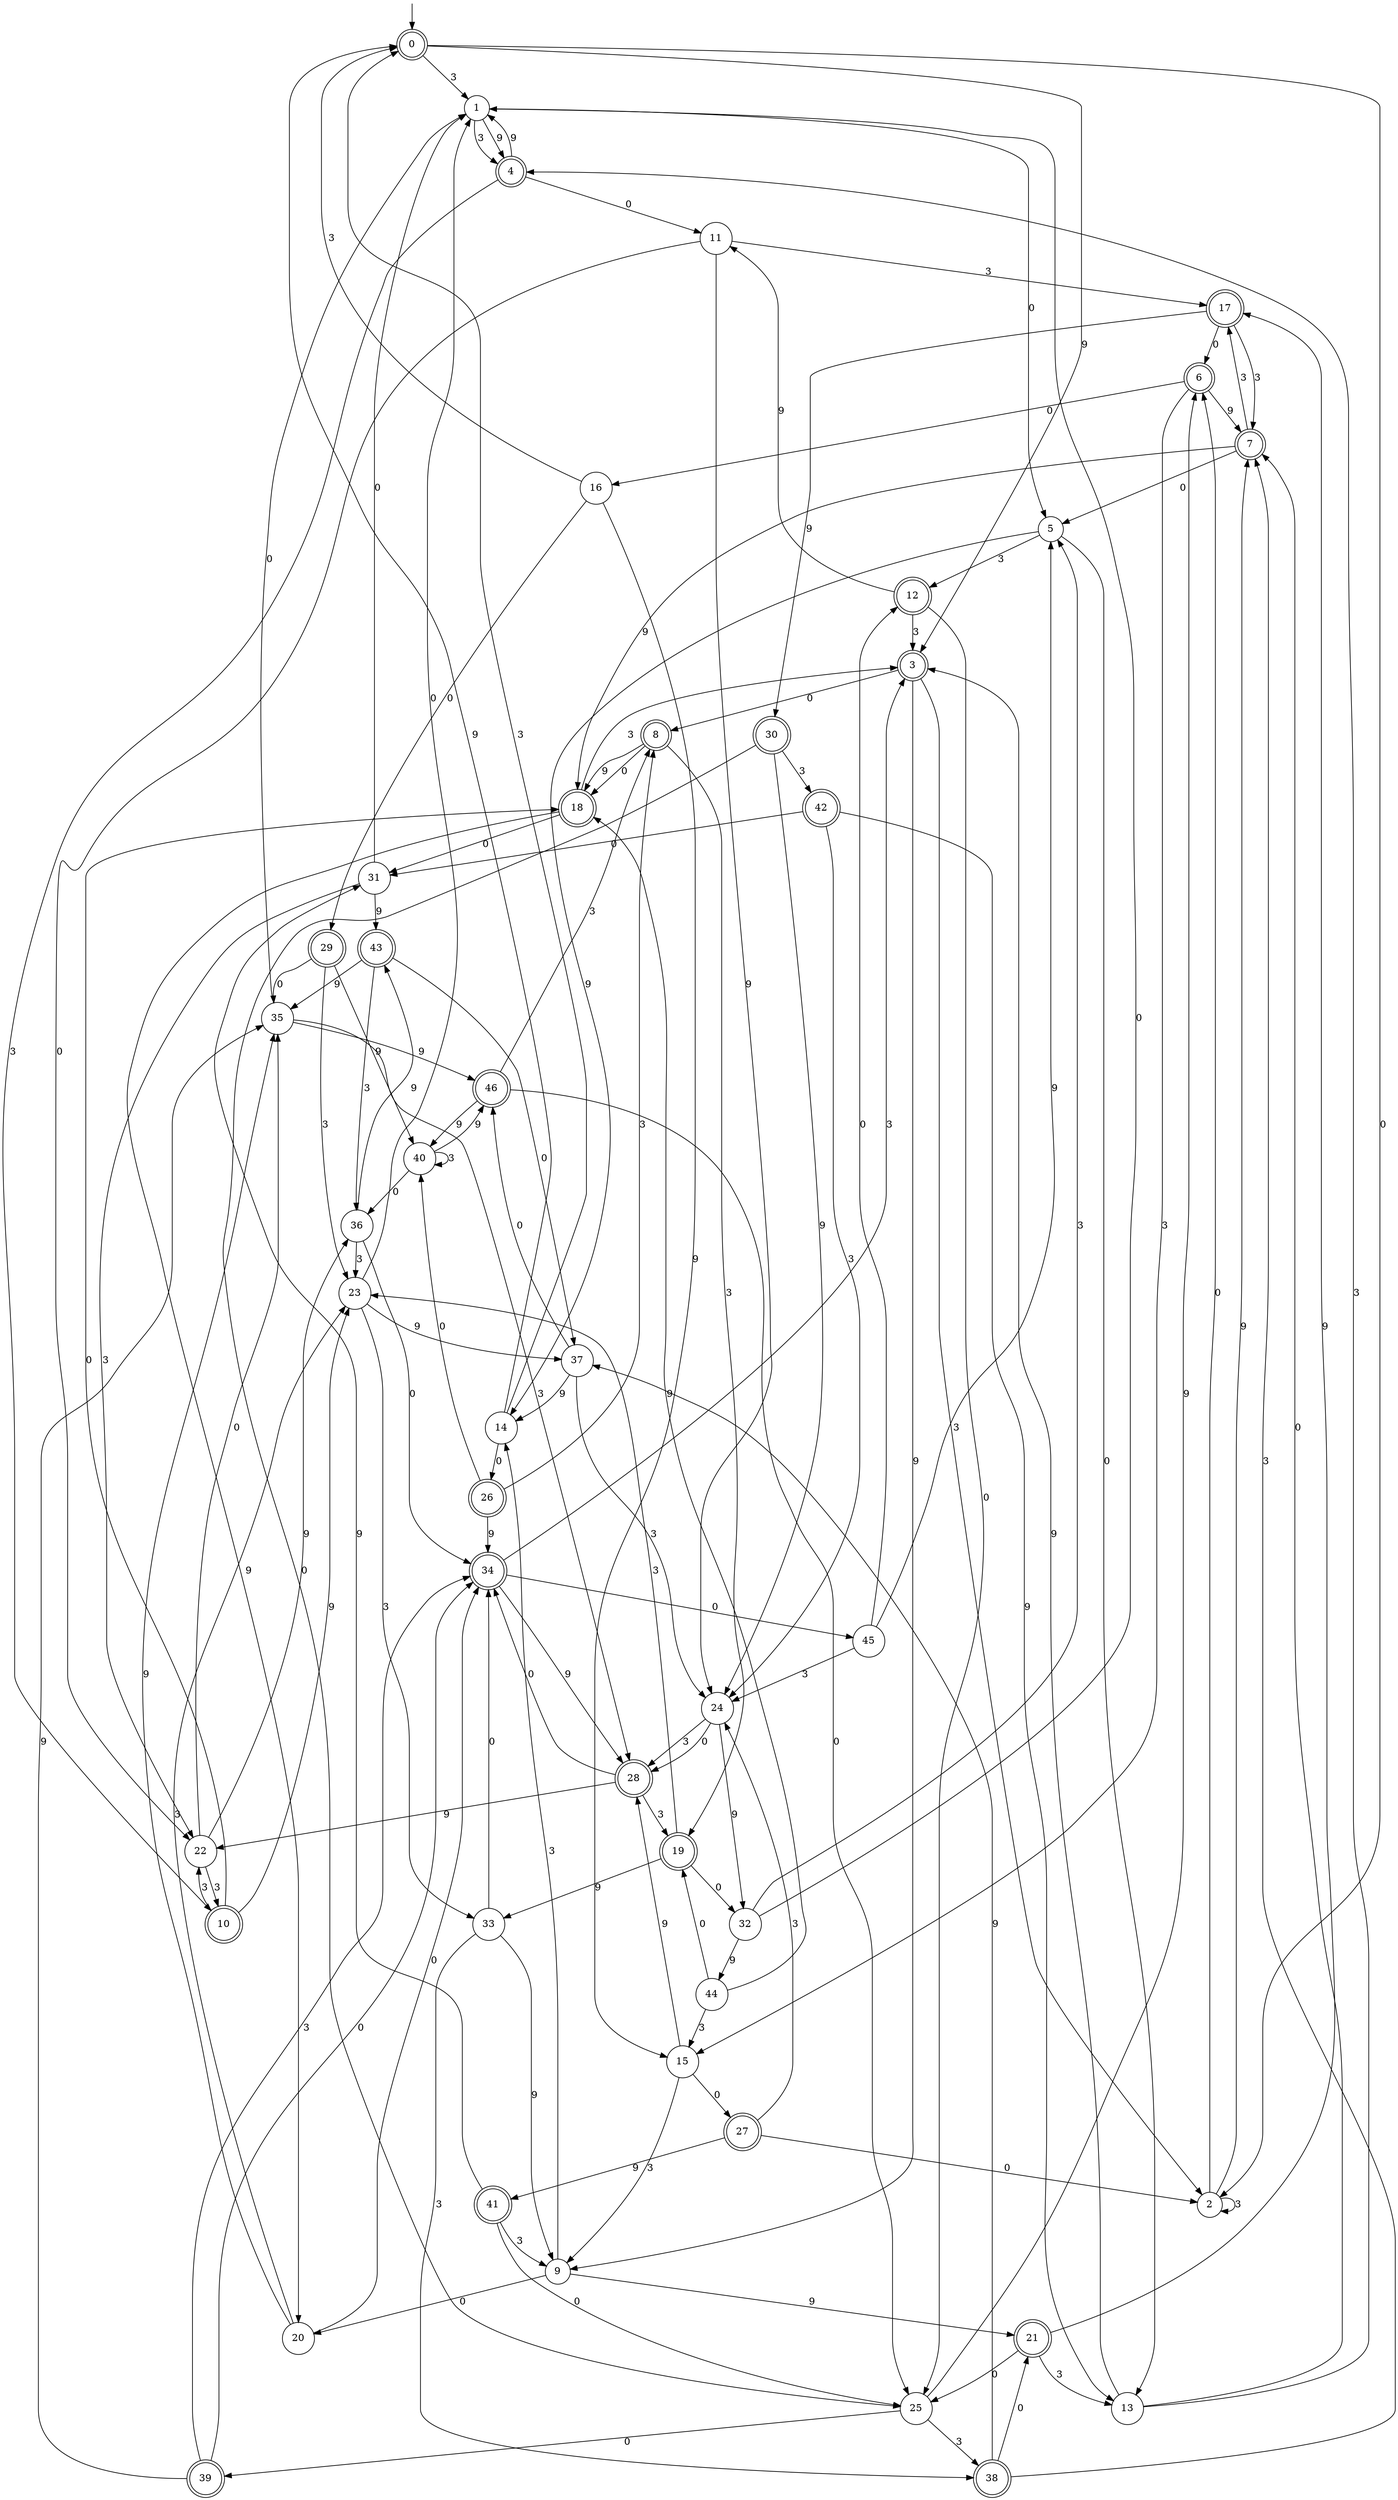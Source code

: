 digraph g {

	s0 [shape="doublecircle" label="0"];
	s1 [shape="circle" label="1"];
	s2 [shape="circle" label="2"];
	s3 [shape="doublecircle" label="3"];
	s4 [shape="doublecircle" label="4"];
	s5 [shape="circle" label="5"];
	s6 [shape="doublecircle" label="6"];
	s7 [shape="doublecircle" label="7"];
	s8 [shape="doublecircle" label="8"];
	s9 [shape="circle" label="9"];
	s10 [shape="doublecircle" label="10"];
	s11 [shape="circle" label="11"];
	s12 [shape="doublecircle" label="12"];
	s13 [shape="circle" label="13"];
	s14 [shape="circle" label="14"];
	s15 [shape="circle" label="15"];
	s16 [shape="circle" label="16"];
	s17 [shape="doublecircle" label="17"];
	s18 [shape="doublecircle" label="18"];
	s19 [shape="doublecircle" label="19"];
	s20 [shape="circle" label="20"];
	s21 [shape="doublecircle" label="21"];
	s22 [shape="circle" label="22"];
	s23 [shape="circle" label="23"];
	s24 [shape="circle" label="24"];
	s25 [shape="circle" label="25"];
	s26 [shape="doublecircle" label="26"];
	s27 [shape="doublecircle" label="27"];
	s28 [shape="doublecircle" label="28"];
	s29 [shape="doublecircle" label="29"];
	s30 [shape="doublecircle" label="30"];
	s31 [shape="circle" label="31"];
	s32 [shape="circle" label="32"];
	s33 [shape="circle" label="33"];
	s34 [shape="doublecircle" label="34"];
	s35 [shape="circle" label="35"];
	s36 [shape="circle" label="36"];
	s37 [shape="circle" label="37"];
	s38 [shape="doublecircle" label="38"];
	s39 [shape="doublecircle" label="39"];
	s40 [shape="circle" label="40"];
	s41 [shape="doublecircle" label="41"];
	s42 [shape="doublecircle" label="42"];
	s43 [shape="doublecircle" label="43"];
	s44 [shape="circle" label="44"];
	s45 [shape="circle" label="45"];
	s46 [shape="doublecircle" label="46"];
	s0 -> s1 [label="3"];
	s0 -> s2 [label="0"];
	s0 -> s3 [label="9"];
	s1 -> s4 [label="3"];
	s1 -> s5 [label="0"];
	s1 -> s4 [label="9"];
	s2 -> s2 [label="3"];
	s2 -> s6 [label="0"];
	s2 -> s7 [label="9"];
	s3 -> s2 [label="3"];
	s3 -> s8 [label="0"];
	s3 -> s9 [label="9"];
	s4 -> s10 [label="3"];
	s4 -> s11 [label="0"];
	s4 -> s1 [label="9"];
	s5 -> s12 [label="3"];
	s5 -> s13 [label="0"];
	s5 -> s14 [label="9"];
	s6 -> s15 [label="3"];
	s6 -> s16 [label="0"];
	s6 -> s7 [label="9"];
	s7 -> s17 [label="3"];
	s7 -> s5 [label="0"];
	s7 -> s18 [label="9"];
	s8 -> s19 [label="3"];
	s8 -> s18 [label="0"];
	s8 -> s18 [label="9"];
	s9 -> s14 [label="3"];
	s9 -> s20 [label="0"];
	s9 -> s21 [label="9"];
	s10 -> s22 [label="3"];
	s10 -> s18 [label="0"];
	s10 -> s23 [label="9"];
	s11 -> s17 [label="3"];
	s11 -> s22 [label="0"];
	s11 -> s24 [label="9"];
	s12 -> s3 [label="3"];
	s12 -> s25 [label="0"];
	s12 -> s11 [label="9"];
	s13 -> s4 [label="3"];
	s13 -> s7 [label="0"];
	s13 -> s3 [label="9"];
	s14 -> s0 [label="3"];
	s14 -> s26 [label="0"];
	s14 -> s0 [label="9"];
	s15 -> s9 [label="3"];
	s15 -> s27 [label="0"];
	s15 -> s28 [label="9"];
	s16 -> s0 [label="3"];
	s16 -> s29 [label="0"];
	s16 -> s15 [label="9"];
	s17 -> s7 [label="3"];
	s17 -> s6 [label="0"];
	s17 -> s30 [label="9"];
	s18 -> s3 [label="3"];
	s18 -> s31 [label="0"];
	s18 -> s20 [label="9"];
	s19 -> s23 [label="3"];
	s19 -> s32 [label="0"];
	s19 -> s33 [label="9"];
	s20 -> s23 [label="3"];
	s20 -> s34 [label="0"];
	s20 -> s35 [label="9"];
	s21 -> s13 [label="3"];
	s21 -> s25 [label="0"];
	s21 -> s17 [label="9"];
	s22 -> s10 [label="3"];
	s22 -> s35 [label="0"];
	s22 -> s36 [label="9"];
	s23 -> s33 [label="3"];
	s23 -> s1 [label="0"];
	s23 -> s37 [label="9"];
	s24 -> s28 [label="3"];
	s24 -> s28 [label="0"];
	s24 -> s32 [label="9"];
	s25 -> s38 [label="3"];
	s25 -> s39 [label="0"];
	s25 -> s6 [label="9"];
	s26 -> s8 [label="3"];
	s26 -> s40 [label="0"];
	s26 -> s34 [label="9"];
	s27 -> s24 [label="3"];
	s27 -> s2 [label="0"];
	s27 -> s41 [label="9"];
	s28 -> s19 [label="3"];
	s28 -> s34 [label="0"];
	s28 -> s22 [label="9"];
	s29 -> s23 [label="3"];
	s29 -> s35 [label="0"];
	s29 -> s40 [label="9"];
	s30 -> s42 [label="3"];
	s30 -> s25 [label="0"];
	s30 -> s24 [label="9"];
	s31 -> s22 [label="3"];
	s31 -> s1 [label="0"];
	s31 -> s43 [label="9"];
	s32 -> s5 [label="3"];
	s32 -> s1 [label="0"];
	s32 -> s44 [label="9"];
	s33 -> s38 [label="3"];
	s33 -> s34 [label="0"];
	s33 -> s9 [label="9"];
	s34 -> s3 [label="3"];
	s34 -> s45 [label="0"];
	s34 -> s28 [label="9"];
	s35 -> s28 [label="3"];
	s35 -> s1 [label="0"];
	s35 -> s46 [label="9"];
	s36 -> s23 [label="3"];
	s36 -> s34 [label="0"];
	s36 -> s43 [label="9"];
	s37 -> s24 [label="3"];
	s37 -> s46 [label="0"];
	s37 -> s14 [label="9"];
	s38 -> s7 [label="3"];
	s38 -> s21 [label="0"];
	s38 -> s37 [label="9"];
	s39 -> s34 [label="3"];
	s39 -> s34 [label="0"];
	s39 -> s35 [label="9"];
	s40 -> s40 [label="3"];
	s40 -> s36 [label="0"];
	s40 -> s46 [label="9"];
	s41 -> s9 [label="3"];
	s41 -> s25 [label="0"];
	s41 -> s31 [label="9"];
	s42 -> s24 [label="3"];
	s42 -> s31 [label="0"];
	s42 -> s13 [label="9"];
	s43 -> s36 [label="3"];
	s43 -> s37 [label="0"];
	s43 -> s35 [label="9"];
	s44 -> s15 [label="3"];
	s44 -> s19 [label="0"];
	s44 -> s18 [label="9"];
	s45 -> s24 [label="3"];
	s45 -> s12 [label="0"];
	s45 -> s5 [label="9"];
	s46 -> s8 [label="3"];
	s46 -> s25 [label="0"];
	s46 -> s40 [label="9"];

__start0 [label="" shape="none" width="0" height="0"];
__start0 -> s0;

}
